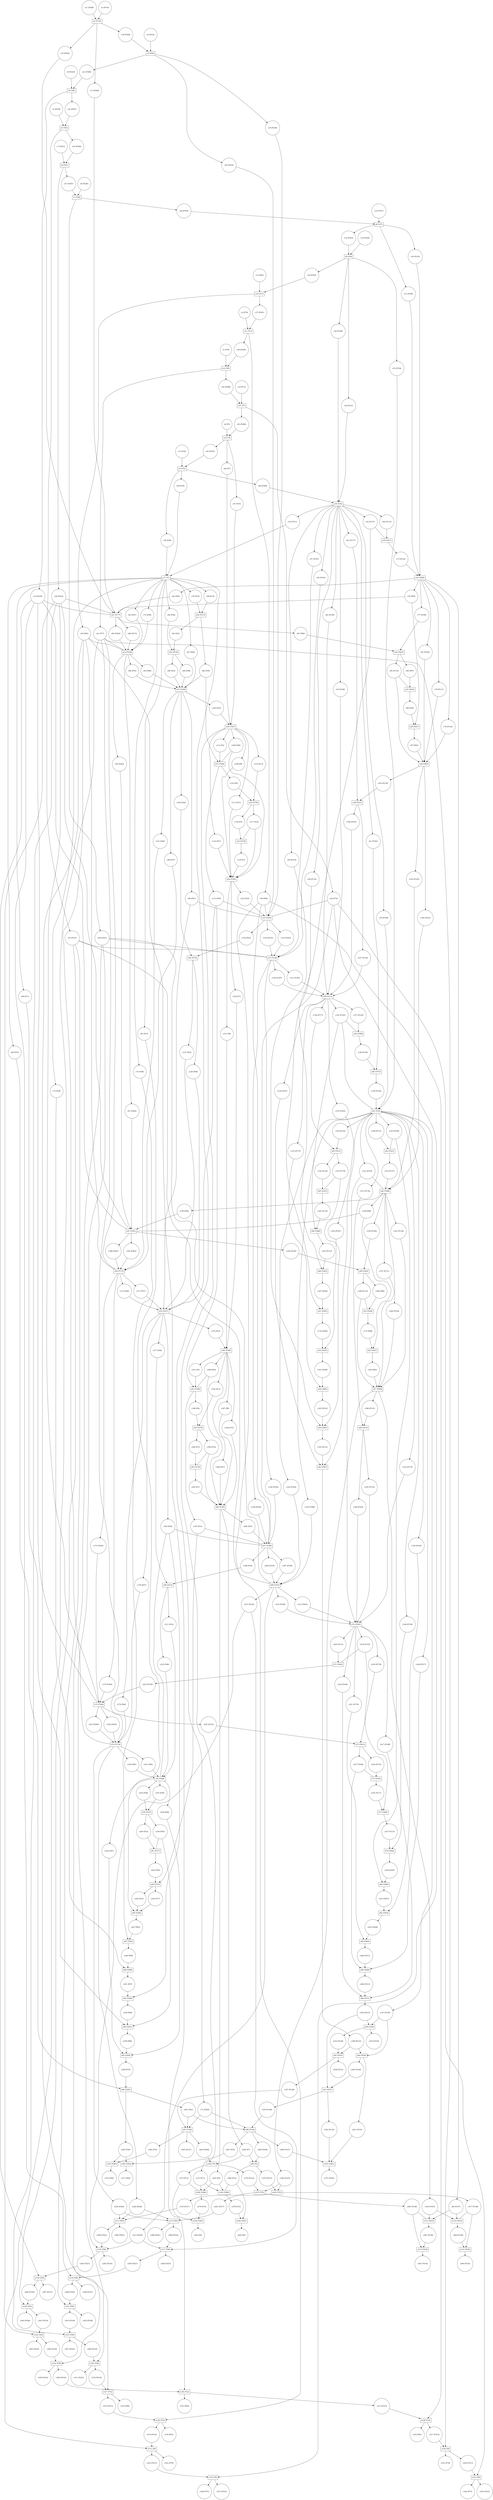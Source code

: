 digraph PetriNet {
// Places
p215 [shape=circle label="c215 (P234)"];
p216 [shape=circle label="c216 (P184)"];
p19 [shape=circle label="c19 (P236)"];
p46 [shape=circle label="c46 (P7)"];
p320 [shape=circle label="c320 (P313)"];
p154 [shape=circle label="c154 (P118)"];
p271 [shape=circle label="c271 (P64)"];
p258 [shape=circle label="c258 (P151)"];
p291 [shape=circle label="c291 (P102)"];
p41 [shape=circle label="c41 (P77)"];
p213 [shape=circle label="c213 (P236)"];
p40 [shape=circle label="c40 (P300)"];
p207 [shape=circle label="c207 (P259)"];
p127 [shape=circle label="c127 (P22)"];
p116 [shape=circle label="c116 (P4)"];
p311 [shape=circle label="c311 (P222)"];
p265 [shape=circle label="c265 (P147)"];
p239 [shape=circle label="c239 (P45)"];
p318 [shape=circle label="c318 (P81)"];
p93 [shape=circle label="c93 (P48)"];
p277 [shape=circle label="c277 (P108)"];
p214 [shape=circle label="c214 (P186)"];
p286 [shape=circle label="c286 (P322)"];
p151 [shape=circle label="c151 (P178)"];
p270 [shape=circle label="c270 (P312)"];
p236 [shape=circle label="c236 (P49)"];
p256 [shape=circle label="c256 (P68)"];
p212 [shape=circle label="c212 (P202)"];
p10 [shape=circle label="c10 (P73)"];
p264 [shape=circle label="c264 (P33)"];
p284 [shape=circle label="c284 (P106)"];
p24 [shape=circle label="c24 (P306)"];
p235 [shape=circle label="c235 (P44)"];
p254 [shape=circle label="c254 (P152)"];
p123 [shape=circle label="c123 (P252)"];
p23 [shape=circle label="c23 (P230)"];
p251 [shape=circle label="c251 (P67)"];
p14 [shape=circle label="c14 (P146)"];
p97 [shape=circle label="c97 (P91)"];
p304 [shape=circle label="c304 (P318)"];
p272 [shape=circle label="c272 (P203)"];
p108 [shape=circle label="c108 (P8)"];
p209 [shape=circle label="c209 (P235)"];
p75 [shape=circle label="c75 (P132)"];
p63 [shape=circle label="c63 (P47)"];
p51 [shape=circle label="c51 (P163)"];
p279 [shape=circle label="c279 (P10)"];
p76 [shape=circle label="c76 (P134)"];
p91 [shape=circle label="c91 (P264)"];
p299 [shape=circle label="c299 (P231)"];
p185 [shape=circle label="c185 (P105)"];
p240 [shape=circle label="c240 (P22)"];
p322 [shape=circle label="c322 (P313)"];
p61 [shape=circle label="c61 (P177)"];
p211 [shape=circle label="c211 (P22)"];
p230 [shape=circle label="c230 (P63)"];
p199 [shape=circle label="c199 (P14)"];
p227 [shape=circle label="c227 (P180)"];
p83 [shape=circle label="c83 (P21)"];
p243 [shape=circle label="c243 (P209)"];
p266 [shape=circle label="c266 (P294)"];
p95 [shape=circle label="c95 (P110)"];
p111 [shape=circle label="c111 (P15)"];
p248 [shape=circle label="c248 (P213)"];
p174 [shape=circle label="c174 (P206)"];
p228 [shape=circle label="c228 (P264)"];
p47 [shape=circle label="c47 (P10)"];
p161 [shape=circle label="c161 (P139)"];
p172 [shape=circle label="c172 (P48)"];
p32 [shape=circle label="c32 (P303)"];
p42 [shape=circle label="c42 (P299)"];
p202 [shape=circle label="c202 (P149)"];
p50 [shape=circle label="c50 (P36)"];
p16 [shape=circle label="c16 (P262)"];
p2 [shape=circle label="c2 (P79)"];
p115 [shape=circle label="c115 (P30)"];
p140 [shape=circle label="c140 (P164)"];
p20 [shape=circle label="c20 (P234)"];
p244 [shape=circle label="c244 (P16)"];
p3 [shape=circle label="c3 (P226)"];
p171 [shape=circle label="c171 (P57)"];
p65 [shape=circle label="c65 (P37)"];
p282 [shape=circle label="c282 (P6)"];
p34 [shape=circle label="c34 (P148)"];
p105 [shape=circle label="c105 (P130)"];
p324 [shape=circle label="c324 (P75)"];
p246 [shape=circle label="c246 (P211)"];
p192 [shape=circle label="c192 (P13)"];
p38 [shape=circle label="c38 (P83)"];
p252 [shape=circle label="c252 (P149)"];
p8 [shape=circle label="c8 (P229)"];
p180 [shape=circle label="c180 (P42)"];
p234 [shape=circle label="c234 (P47)"];
p255 [shape=circle label="c255 (P148)"];
p184 [shape=circle label="c184 (P103)"];
p232 [shape=circle label="c232 (P117)"];
p300 [shape=circle label="c300 (P228)"];
p64 [shape=circle label="c64 (P44)"];
p139 [shape=circle label="c139 (P126)"];
p210 [shape=circle label="c210 (P46)"];
p129 [shape=circle label="c129 (P234)"];
p78 [shape=circle label="c78 (P85)"];
p25 [shape=circle label="c25 (P227)"];
p315 [shape=circle label="c315 (P315)"];
p68 [shape=circle label="c68 (P19)"];
p220 [shape=circle label="c220 (P121)"];
p224 [shape=circle label="c224 (P263)"];
p233 [shape=circle label="c233 (P28)"];
p241 [shape=circle label="c241 (P207)"];
p303 [shape=circle label="c303 (P319)"];
p274 [shape=circle label="c274 (P312)"];
p193 [shape=circle label="c193 (P212)"];
p231 [shape=circle label="c231 (P48)"];
p267 [shape=circle label="c267 (P33)"];
p89 [shape=circle label="c89 (P46)"];
p37 [shape=circle label="c37 (P301)"];
p13 [shape=circle label="c13 (P32)"];
p197 [shape=circle label="c197 (P31)"];
p107 [shape=circle label="c107 (P118)"];
p306 [shape=circle label="c306 (P318)"];
p263 [shape=circle label="c263 (P294)"];
p137 [shape=circle label="c137 (P120)"];
p247 [shape=circle label="c247 (P65)"];
p289 [shape=circle label="c289 (P322)"];
p309 [shape=circle label="c309 (P222)"];
p162 [shape=circle label="c162 (P116)"];
p132 [shape=circle label="c132 (P142)"];
p6 [shape=circle label="c6 (P5)"];
p195 [shape=circle label="c195 (P119)"];
p145 [shape=circle label="c145 (P160)"];
p219 [shape=circle label="c219 (P178)"];
p1 [shape=circle label="c1 (P76)"];
p222 [shape=circle label="c222 (P129)"];
p146 [shape=circle label="c146 (P217)"];
p70 [shape=circle label="c70 (P18)"];
p66 [shape=circle label="c66 (P35)"];
p147 [shape=circle label="c147 (P150)"];
p293 [shape=circle label="c293 (P321)"];
p194 [shape=circle label="c194 (P182)"];
p307 [shape=circle label="c307 (P225)"];
p35 [shape=circle label="c35 (P302)"];
p122 [shape=circle label="c122 (P25)"];
p124 [shape=circle label="c124 (P24)"];
p77 [shape=circle label="c77 (P109)"];
p7 [shape=circle label="c7 (P223)"];
p152 [shape=circle label="c152 (P170)"];
p182 [shape=circle label="c182 (P92)"];
p238 [shape=circle label="c238 (P205)"];
p45 [shape=circle label="c45 (P297)"];
p118 [shape=circle label="c118 (P3)"];
p39 [shape=circle label="c39 (P80)"];
p155 [shape=circle label="c155 (P179)"];
p87 [shape=circle label="c87 (P99)"];
p170 [shape=circle label="c170 (P264)"];
p164 [shape=circle label="c164 (P100)"];
p163 [shape=circle label="c163 (P112)"];
p56 [shape=circle label="c56 (P216)"];
p30 [shape=circle label="c30 (P103)"];
p206 [shape=circle label="c206 (P25)"];
p314 [shape=circle label="c314 (P84)"];
p177 [shape=circle label="c177 (P44)"];
p44 [shape=circle label="c44 (P74)"];
p283 [shape=circle label="c283 (P6)"];
p106 [shape=circle label="c106 (P181)"];
p280 [shape=circle label="c280 (P108)"];
p326 [shape=circle label="c326 (P75)"];
p88 [shape=circle label="c88 (P22)"];
p278 [shape=circle label="c278 (P317)"];
p259 [shape=circle label="c259 (P69)"];
p120 [shape=circle label="c120 (P7)"];
p74 [shape=circle label="c74 (P38)"];
p188 [shape=circle label="c188 (P26)"];
p100 [shape=circle label="c100 (P44)"];
p305 [shape=circle label="c305 (P225)"];
p281 [shape=circle label="c281 (P317)"];
p55 [shape=circle label="c55 (P149)"];
p296 [shape=circle label="c296 (P320)"];
p327 [shape=circle label="c327 (P323)"];
p221 [shape=circle label="c221 (P176)"];
p80 [shape=circle label="c80 (P107)"];
p323 [shape=circle label="c323 (P78)"];
p169 [shape=circle label="c169 (P110)"];
p18 [shape=circle label="c18 (P309)"];
p94 [shape=circle label="c94 (P97)"];
p260 [shape=circle label="c260 (P70)"];
p103 [shape=circle label="c103 (P105)"];
p166 [shape=circle label="c166 (P281)"];
p11 [shape=circle label="c11 (P260)"];
p125 [shape=circle label="c125 (P235)"];
p237 [shape=circle label="c237 (P113)"];
p33 [shape=circle label="c33 (P154)"];
p81 [shape=circle label="c81 (P104)"];
p144 [shape=circle label="c144 (P122)"];
p187 [shape=circle label="c187 (P8)"];
p276 [shape=circle label="c276 (P10)"];
p57 [shape=circle label="c57 (P187)"];
p90 [shape=circle label="c90 (P53)"];
p53 [shape=circle label="c53 (P311)"];
p301 [shape=circle label="c301 (P319)"];
p101 [shape=circle label="c101 (P49)"];
p36 [shape=circle label="c36 (P151)"];
p201 [shape=circle label="c201 (P153)"];
p136 [shape=circle label="c136 (P177)"];
p141 [shape=circle label="c141 (P143)"];
p86 [shape=circle label="c86 (P273)"];
p183 [shape=circle label="c183 (P210)"];
p275 [shape=circle label="c275 (P64)"];
p119 [shape=circle label="c119 (P1)"];
p178 [shape=circle label="c178 (P49)"];
p49 [shape=circle label="c49 (P34)"];
p112 [shape=circle label="c112 (P2)"];
p198 [shape=circle label="c198 (P214)"];
p69 [shape=circle label="c69 (P71)"];
p26 [shape=circle label="c26 (P224)"];
p126 [shape=circle label="c126 (P46)"];
p121 [shape=circle label="c121 (P9)"];
p302 [shape=circle label="c302 (P228)"];
p288 [shape=circle label="c288 (P261)"];
p218 [shape=circle label="c218 (P145)"];
p143 [shape=circle label="c143 (P167)"];
p43 [shape=circle label="c43 (P298)"];
p117 [shape=circle label="c117 (P14)"];
p186 [shape=circle label="c186 (P131)"];
p269 [shape=circle label="c269 (P12)"];
p205 [shape=circle label="c205 (P9)"];
p316 [shape=circle label="c316 (P81)"];
p204 [shape=circle label="c204 (P7)"];
p325 [shape=circle label="c325 (P323)"];
p308 [shape=circle label="c308 (P316)"];
p96 [shape=circle label="c96 (P95)"];
p217 [shape=circle label="c217 (P188)"];
p133 [shape=circle label="c133 (P175)"];
p9 [shape=circle label="c9 (P220)"];
p157 [shape=circle label="c157 (P111)"];
p229 [shape=circle label="c229 (P262)"];
p98 [shape=circle label="c98 (P47)"];
p268 [shape=circle label="c268 (P147)"];
p128 [shape=circle label="c128 (P236)"];
p138 [shape=circle label="c138 (P124)"];
p21 [shape=circle label="c21 (P308)"];
p92 [shape=circle label="c92 (P262)"];
p297 [shape=circle label="c297 (P231)"];
p175 [shape=circle label="c175 (P96)"];
p85 [shape=circle label="c85 (P263)"];
p84 [shape=circle label="c84 (P29)"];
p158 [shape=circle label="c158 (P88)"];
p72 [shape=circle label="c72 (P49)"];
p71 [shape=circle label="c71 (P295)"];
p287 [shape=circle label="c287 (P106)"];
p109 [shape=circle label="c109 (P26)"];
p242 [shape=circle label="c242 (P20)"];
p110 [shape=circle label="c110 (P27)"];
p27 [shape=circle label="c27 (P305)"];
p58 [shape=circle label="c58 (P155)"];
p60 [shape=circle label="c60 (P114)"];
p176 [shape=circle label="c176 (P47)"];
p167 [shape=circle label="c167 (P204)"];
p196 [shape=circle label="c196 (P4)"];
p17 [shape=circle label="c17 (P264)"];
p319 [shape=circle label="c319 (P314)"];
p261 [shape=circle label="c261 (P34)"];
p113 [shape=circle label="c113 (P11)"];
p79 [shape=circle label="c79 (P111)"];
p59 [shape=circle label="c59 (P183)"];
p62 [shape=circle label="c62 (P140)"];
p73 [shape=circle label="c73 (P39)"];
p131 [shape=circle label="c131 (P185)"];
p67 [shape=circle label="c67 (P40)"];
p15 [shape=circle label="c15 (P101)"];
p191 [shape=circle label="c191 (P2)"];
p203 [shape=circle label="c203 (P1)"];
p114 [shape=circle label="c114 (P13)"];
p102 [shape=circle label="c102 (P23)"];
p321 [shape=circle label="c321 (P78)"];
p130 [shape=circle label="c130 (P197)"];
p208 [shape=circle label="c208 (P24)"];
p190 [shape=circle label="c190 (P15)"];
p52 [shape=circle label="c52 (P157)"];
p173 [shape=circle label="c173 (P262)"];
p31 [shape=circle label="c31 (P106)"];
p159 [shape=circle label="c159 (P94)"];
p200 [shape=circle label="c200 (P3)"];
p142 [shape=circle label="c142 (P184)"];
p168 [shape=circle label="c168 (P98)"];
p310 [shape=circle label="c310 (P316)"];
p156 [shape=circle label="c156 (P109)"];
p312 [shape=circle label="c312 (P84)"];
p294 [shape=circle label="c294 (P233)"];
p285 [shape=circle label="c285 (P261)"];
p223 [shape=circle label="c223 (P293)"];
p48 [shape=circle label="c48 (P296)"];
p181 [shape=circle label="c181 (P208)"];
p257 [shape=circle label="c257 (P148)"];
p4 [shape=circle label="c4 (P232)"];
p262 [shape=circle label="c262 (P36)"];
p292 [shape=circle label="c292 (P233)"];
p189 [shape=circle label="c189 (P27)"];
p153 [shape=circle label="c153 (P137)"];
p225 [shape=circle label="c225 (P123)"];
p290 [shape=circle label="c290 (P102)"];
p250 [shape=circle label="c250 (P215)"];
p28 [shape=circle label="c28 (P221)"];
p226 [shape=circle label="c226 (P119)"];
p313 [shape=circle label="c313 (P315)"];
p82 [shape=circle label="c82 (P93)"];
p245 [shape=circle label="c245 (P17)"];
p317 [shape=circle label="c317 (P314)"];
p160 [shape=circle label="c160 (P104)"];
p295 [shape=circle label="c295 (P321)"];
p12 [shape=circle label="c12 (P82)"];
p134 [shape=circle label="c134 (P187)"];
p273 [shape=circle label="c273 (P12)"];
p149 [shape=circle label="c149 (P115)"];
p253 [shape=circle label="c253 (P154)"];
p150 [shape=circle label="c150 (P188)"];
p148 [shape=circle label="c148 (P156)"];
p249 [shape=circle label="c249 (P66)"];
p165 [shape=circle label="c165 (P263)"];
p179 [shape=circle label="c179 (P23)"];
p54 [shape=circle label="c54 (P169)"];
p5 [shape=circle label="c5 (P310)"];
p135 [shape=circle label="c135 (P183)"];
p29 [shape=circle label="c29 (P304)"];
p22 [shape=circle label="c22 (P307)"];
p104 [shape=circle label="c104 (P103)"];
p298 [shape=circle label="c298 (P320)"];
p99 [shape=circle label="c99 (P41)"];
// Transitions
t26 [shape=box label="e26 (T427)"];
t69 [shape=box label="e69 (T162)"];
t44 [shape=box label="e44 (T389)"];
t128 [shape=box label="e128 (T10)"];
t132 [shape=box label="e132 (T6)"];
t30 [shape=box label="e30 (T187)"];
t120 [shape=box label="e120 (T42)"];
t54 [shape=box label="e54 (T453)"];
t34 [shape=box label="e34 (T185)"];
t88 [shape=box label="e88 (T471)"];
t74 [shape=box label="e74 (T176)"];
t5 [shape=box label="e5 (T43)"];
t77 [shape=box label="e77 (T384)"];
t58 [shape=box label="e58 (T186)"];
t29 [shape=box label="e29 (T413)"];
t121 [shape=box label="e121 (T42)"];
t98 [shape=box label="e98 (T156)"];
t130 [shape=box label="e130 (T8)"];
t16 [shape=box label="e16 (T32)"];
t13 [shape=box label="e13 (T7)"];
t92 [shape=box label="e92 (T289)"];
t32 [shape=box label="e32 (T278)"];
t27 [shape=box label="e27 (T190)"];
t68 [shape=box label="e68 (T274)"];
t118 [shape=box label="e118 (T44)"];
t79 [shape=box label="e79 (T275)"];
t51 [shape=box label="e51 (T445)"];
t39 [shape=box label="e39 (T398)"];
t78 [shape=box label="e78 (T444)"];
t94 [shape=box label="e94 (T291)"];
t28 [shape=box label="e28 (T403)"];
t115 [shape=box label="e115 (T434)"];
t109 [shape=box label="e109 (T281)"];
t81 [shape=box label="e81 (T277)"];
t119 [shape=box label="e119 (T44)"];
t72 [shape=box label="e72 (T184)"];
t37 [shape=box label="e37 (T158)"];
t20 [shape=box label="e20 (T273)"];
t15 [shape=box label="e15 (T2)"];
t33 [shape=box label="e33 (T279)"];
t42 [shape=box label="e42 (T421)"];
t129 [shape=box label="e129 (T10)"];
t131 [shape=box label="e131 (T8)"];
t35 [shape=box label="e35 (T165)"];
t18 [shape=box label="e18 (T417)"];
t99 [shape=box label="e99 (T3)"];
t41 [shape=box label="e41 (T18)"];
t85 [shape=box label="e85 (T284)"];
t55 [shape=box label="e55 (T431)"];
t50 [shape=box label="e50 (T172)"];
t76 [shape=box label="e76 (T268)"];
t101 [shape=box label="e101 (T441)"];
t96 [shape=box label="e96 (T282)"];
t60 [shape=box label="e60 (T414)"];
t90 [shape=box label="e90 (T438)"];
t36 [shape=box label="e36 (T274)"];
t12 [shape=box label="e12 (T9)"];
t124 [shape=box label="e124 (T38)"];
t45 [shape=box label="e45 (T415)"];
t14 [shape=box label="e14 (T5)"];
t19 [shape=box label="e19 (T409)"];
t102 [shape=box label="e102 (T3)"];
t43 [shape=box label="e43 (T411)"];
t86 [shape=box label="e86 (T466)"];
t49 [shape=box label="e49 (T424)"];
t25 [shape=box label="e25 (T425)"];
t59 [shape=box label="e59 (T465)"];
t48 [shape=box label="e48 (T443)"];
t122 [shape=box label="e122 (T40)"];
t87 [shape=box label="e87 (T285)"];
t75 [shape=box label="e75 (T416)"];
t70 [shape=box label="e70 (T365)"];
t21 [shape=box label="e21 (T177)"];
t22 [shape=box label="e22 (T276)"];
t91 [shape=box label="e91 (T437)"];
t3 [shape=box label="e3 (T94)"];
t100 [shape=box label="e100 (T283)"];
t73 [shape=box label="e73 (T412)"];
t47 [shape=box label="e47 (T181)"];
t11 [shape=box label="e11 (T11)"];
t6 [shape=box label="e6 (T41)"];
t108 [shape=box label="e108 (T281)"];
t52 [shape=box label="e52 (T426)"];
t66 [shape=box label="e66 (T185)"];
t53 [shape=box label="e53 (T227)"];
t105 [shape=box label="e105 (T35)"];
t9 [shape=box label="e9 (T34)"];
t7 [shape=box label="e7 (T39)"];
t112 [shape=box label="e112 (T433)"];
t107 [shape=box label="e107 (T35)"];
t8 [shape=box label="e8 (T37)"];
t24 [shape=box label="e24 (T423)"];
t95 [shape=box label="e95 (T292)"];
t56 [shape=box label="e56 (T460)"];
t17 [shape=box label="e17 (T1)"];
t103 [shape=box label="e103 (T283)"];
t111 [shape=box label="e111 (T95)"];
t64 [shape=box label="e64 (T436)"];
t84 [shape=box label="e84 (T464)"];
t117 [shape=box label="e117 (T46)"];
t82 [shape=box label="e82 (T454)"];
t38 [shape=box label="e38 (T313)"];
t97 [shape=box label="e97 (T156)"];
t40 [shape=box label="e40 (T373)"];
t89 [shape=box label="e89 (T286)"];
t63 [shape=box label="e63 (T278)"];
t106 [shape=box label="e106 (T280)"];
t126 [shape=box label="e126 (T12)"];
t62 [shape=box label="e62 (T467)"];
t46 [shape=box label="e46 (T380)"];
t123 [shape=box label="e123 (T40)"];
t104 [shape=box label="e104 (T280)"];
t133 [shape=box label="e133 (T6)"];
t71 [shape=box label="e71 (T402)"];
t31 [shape=box label="e31 (T188)"];
t83 [shape=box label="e83 (T272)"];
t114 [shape=box label="e114 (T434)"];
t2 [shape=box label="e2 (T155)"];
t116 [shape=box label="e116 (T46)"];
t110 [shape=box label="e110 (T433)"];
t65 [shape=box label="e65 (T279)"];
t61 [shape=box label="e61 (T189)"];
t57 [shape=box label="e57 (T406)"];
t125 [shape=box label="e125 (T38)"];
t67 [shape=box label="e67 (T168)"];
t23 [shape=box label="e23 (T169)"];
t10 [shape=box label="e10 (T13)"];
t4 [shape=box label="e4 (T45)"];
t113 [shape=box label="e113 (T95)"];
t93 [shape=box label="e93 (T435)"];
t127 [shape=box label="e127 (T12)"];
t80 [shape=box label="e80 (T449)"];
// Edges
p215 -> t116;
p215 -> t117;
p216 -> t88;
p19 -> t35;
p46 -> t30;
p320 -> t132;
p154 -> t45;
p41 -> t130;
p41 -> t131;
p213 -> t116;
p213 -> t117;
p40 -> t12;
p207 -> t69;
p127 -> t53;
p116 -> t32;
p239 -> t94;
p93 -> t27;
p277 -> t114;
p214 -> t70;
p286 -> t116;
p151 -> t60;
p270 -> t105;
p236 -> t95;
p256 -> t94;
p212 -> t70;
p10 -> t13;
p264 -> t103;
p284 -> t114;
p24 -> t6;
p235 -> t79;
p254 -> t101;
p123 -> t37;
p23 -> t118;
p23 -> t119;
p251 -> t92;
p14 -> t9;
p97 -> t28;
p304 -> t124;
p108 -> t34;
p209 -> t69;
p75 -> t19;
p63 -> t23;
p51 -> t40;
p279 -> t109;
p76 -> t28;
p91 -> t47;
p185 -> t110;
p185 -> t112;
p240 -> t81;
p322 -> t133;
p61 -> t29;
p211 -> t76;
p230 -> t76;
p199 -> t66;
p227 -> t86;
p83 -> t22;
p243 -> t84;
p266 -> t99;
p95 -> t28;
p111 -> t34;
p248 -> t88;
p174 -> t54;
p228 -> t111;
p228 -> t113;
p47 -> t30;
p161 -> t57;
p172 -> t53;
p32 -> t9;
p42 -> t13;
p202 -> t91;
p50 -> t17;
p16 -> t21;
p2 -> t11;
p115 -> t61;
p140 -> t82;
p20 -> t35;
p244 -> t85;
p3 -> t5;
p171 -> t53;
p65 -> t85;
p34 -> t16;
p105 -> t29;
p246 -> t86;
p192 -> t63;
p38 -> t126;
p38 -> t127;
p252 -> t93;
p8 -> t4;
p180 -> t92;
p234 -> t95;
p255 -> t98;
p184 -> t105;
p184 -> t107;
p232 -> t77;
p64 -> t22;
p139 -> t41;
p210 -> t76;
p129 -> t67;
p78 -> t26;
p25 -> t120;
p25 -> t121;
p315 -> t129;
p68 -> t20;
p220 -> t71;
p224 -> t74;
p233 -> t79;
p241 -> t82;
p303 -> t123;
p274 -> t107;
p193 -> t62;
p231 -> t76;
p267 -> t100;
p89 -> t27;
p37 -> t11;
p13 -> t15;
p197 -> t83;
p107 -> t38;
p306 -> t125;
p263 -> t102;
p137 -> t39;
p247 -> t87;
p289 -> t117;
p162 -> t46;
p132 -> t46;
p6 -> t14;
p195 -> t70;
p145 -> t80;
p219 -> t73;
p1 -> t12;
p222 -> t72;
p146 -> t86;
p70 -> t20;
p66 -> t96;
p147 -> t64;
p147 -> t90;
p293 -> t118;
p194 -> t70;
p35 -> t10;
p122 -> t35;
p124 -> t36;
p77 -> t24;
p7 -> t6;
p152 -> t70;
p182 -> t57;
p238 -> t80;
p45 -> t15;
p118 -> t33;
p39 -> t128;
p39 -> t129;
p155 -> t59;
p87 -> t24;
p170 -> t72;
p164 -> t49;
p163 -> t48;
p56 -> t59;
p30 -> t19;
p206 -> t67;
p177 -> t68;
p44 -> t132;
p44 -> t133;
p106 -> t38;
p280 -> t115;
p88 -> t27;
p278 -> t111;
p259 -> t95;
p120 -> t58;
p74 -> t87;
p188 -> t66;
p100 -> t36;
p281 -> t113;
p55 -> t41;
p296 -> t120;
p221 -> t84;
p80 -> t110;
p80 -> t112;
p169 -> t57;
p18 -> t3;
p94 -> t25;
p260 -> t96;
p103 -> t44;
p166 -> t50;
p11 -> t2;
p125 -> t37;
p237 -> t78;
p33 -> t41;
p81 -> t28;
p144 -> t43;
p187 -> t66;
p276 -> t108;
p57 -> t37;
p90 -> t27;
p53 -> t17;
p301 -> t122;
p101 -> t50;
p36 -> t16;
p201 -> t101;
p136 -> t43;
p141 -> t70;
p86 -> t23;
p183 -> t59;
p119 -> t34;
p178 -> t74;
p49 -> t17;
p112 -> t31;
p198 -> t64;
p198 -> t93;
p69 -> t94;
p26 -> t122;
p26 -> t123;
p126 -> t53;
p121 -> t58;
p218 -> t77;
p143 -> t54;
p43 -> t14;
p117 -> t34;
p186 -> t60;
p269 -> t108;
p205 -> t104;
p205 -> t106;
p204 -> t99;
p204 -> t102;
p308 -> t126;
p96 -> t26;
p217 -> t88;
p133 -> t56;
p9 -> t7;
p157 -> t57;
p229 -> t111;
p229 -> t113;
p98 -> t50;
p268 -> t101;
p128 -> t67;
p138 -> t40;
p21 -> t4;
p92 -> t47;
p175 -> t55;
p85 -> t23;
p84 -> t31;
p158 -> t55;
p72 -> t23;
p71 -> t98;
p71 -> t97;
p287 -> t115;
p109 -> t34;
p242 -> t83;
p110 -> t34;
p27 -> t7;
p58 -> t48;
p60 -> t18;
p176 -> t74;
p167 -> t51;
p196 -> t63;
p17 -> t21;
p319 -> t131;
p261 -> t98;
p261 -> t97;
p113 -> t104;
p113 -> t106;
p79 -> t28;
p59 -> t37;
p62 -> t38;
p73 -> t89;
p131 -> t38;
p67 -> t27;
p15 -> t8;
p191 -> t61;
p203 -> t66;
p114 -> t32;
p102 -> t30;
p130 -> t38;
p208 -> t68;
p190 -> t66;
p52 -> t51;
p173 -> t72;
p31 -> t19;
p159 -> t47;
p200 -> t65;
p142 -> t69;
p168 -> t52;
p310 -> t127;
p156 -> t49;
p223 -> t74;
p48 -> t16;
p181 -> t56;
p257 -> t97;
p4 -> t3;
p262 -> t100;
p262 -> t103;
p189 -> t66;
p153 -> t44;
p225 -> t73;
p250 -> t90;
p250 -> t91;
p28 -> t124;
p28 -> t125;
p226 -> t75;
p313 -> t128;
p82 -> t21;
p245 -> t85;
p317 -> t130;
p160 -> t57;
p295 -> t119;
p12 -> t10;
p134 -> t62;
p273 -> t109;
p149 -> t42;
p150 -> t69;
p148 -> t78;
p249 -> t89;
p165 -> t50;
p179 -> t58;
p54 -> t38;
p5 -> t2;
p135 -> t62;
p29 -> t8;
p22 -> t5;
p104 -> t44;
p298 -> t121;
p99 -> t53;
t26 -> p97;
t69 -> p212;
t69 -> p213;
t69 -> p214;
t69 -> p215;
p25 -> t69 [dir=none];
p28 -> t69 [dir=none];
t44 -> p161;
t44 -> p157;
t44 -> p158;
t44 -> p159;
t44 -> p156;
t44 -> p160;
p141 -> t44 [dir=none];
t128 -> p316;
t128 -> p317;
t132 -> p324;
t132 -> p325;
t30 -> p108;
t30 -> p111;
t30 -> p112;
t30 -> p109;
t30 -> p110;
t30 -> p113;
t30 -> p114;
t120 -> p300;
t120 -> p301;
t54 -> p181;
t34 -> p120;
t34 -> p121;
t34 -> p122;
t88 -> p250;
t74 -> p228;
t74 -> p229;
t74 -> p230;
t74 -> p231;
p38 -> t74 [dir=none];
p41 -> t74 [dir=none];
t5 -> p24;
t5 -> p25;
t77 -> p237;
t58 -> p192;
t58 -> p188;
t58 -> p187;
t58 -> p191;
t58 -> p190;
t58 -> p189;
t29 -> p106;
t29 -> p107;
t121 -> p302;
t121 -> p303;
t98 -> p266;
t98 -> p267;
t98 -> p268;
t130 -> p320;
t130 -> p321;
t16 -> p51;
t16 -> p61;
t16 -> p56;
t16 -> p55;
t16 -> p57;
t16 -> p53;
t16 -> p58;
t16 -> p60;
t16 -> p59;
t16 -> p62;
t16 -> p52;
t16 -> p54;
t13 -> p43;
t13 -> p44;
t92 -> p256;
t32 -> p117;
t32 -> p118;
t27 -> p100;
t27 -> p101;
t27 -> p98;
t27 -> p102;
t27 -> p99;
p84 -> t27 [dir=none];
t68 -> p210;
t68 -> p211;
t118 -> p296;
t118 -> p297;
t79 -> p239;
t79 -> p240;
t51 -> p174;
t39 -> p138;
p132 -> t39 [dir=none];
t78 -> p238;
t94 -> p259;
t28 -> p103;
t28 -> p104;
t28 -> p105;
t115 -> p291;
t109 -> p283;
t81 -> p242;
p239 -> t81 [dir=none];
t119 -> p298;
t119 -> p299;
t72 -> p223;
t72 -> p224;
t72 -> p225;
p23 -> t72 [dir=none];
p26 -> t72 [dir=none];
t37 -> p128;
t37 -> p129;
t37 -> p130;
t37 -> p131;
p25 -> t37 [dir=none];
p28 -> t37 [dir=none];
t20 -> p83;
t20 -> p84;
t15 -> p48;
t15 -> p49;
t15 -> p50;
t33 -> p119;
p117 -> t33 [dir=none];
t42 -> p153;
p145 -> t42 [dir=none];
t129 -> p318;
t129 -> p319;
t131 -> p322;
t131 -> p323;
t35 -> p123;
t35 -> p124;
t35 -> p125;
p39 -> t35 [dir=none];
p44 -> t35 [dir=none];
p99 -> t35 [dir=none];
p115 -> t35 [dir=none];
t18 -> p75;
p52 -> t18 [dir=none];
t99 -> p269;
t99 -> p270;
t41 -> p151;
t41 -> p140;
t41 -> p145;
t41 -> p146;
t41 -> p147;
t41 -> p152;
t41 -> p144;
t41 -> p141;
t41 -> p143;
t41 -> p142;
t41 -> p149;
t41 -> p150;
t41 -> p148;
p132 -> t41 [dir=none];
t85 -> p247;
t55 -> p182;
t50 -> p170;
t50 -> p171;
t50 -> p172;
t50 -> p173;
p38 -> t50 [dir=none];
p41 -> t50 [dir=none];
t76 -> p233;
t76 -> p234;
t76 -> p235;
t76 -> p236;
p180 -> t76 [dir=none];
t101 -> p272;
t96 -> p261;
t96 -> p262;
t60 -> p194;
t60 -> p195;
t90 -> p252;
t90 -> p253;
t36 -> p126;
t36 -> p127;
t12 -> p41;
t12 -> p42;
t124 -> p308;
t124 -> p309;
t45 -> p162;
p155 -> t45 [dir=none];
t14 -> p45;
t14 -> p46;
t14 -> p47;
t19 -> p76;
t19 -> p78;
t19 -> p77;
t19 -> p80;
t19 -> p81;
t19 -> p79;
t19 -> p82;
t102 -> p273;
t102 -> p274;
t43 -> p154;
t43 -> p155;
t86 -> p248;
t49 -> p168;
t49 -> p169;
t25 -> p96;
p95 -> t25 [dir=none];
t59 -> p193;
t48 -> p167;
t122 -> p304;
t122 -> p305;
t87 -> p249;
t75 -> p232;
p227 -> t75 [dir=none];
t70 -> p216;
t70 -> p220;
t70 -> p219;
t70 -> p221;
t70 -> p218;
t70 -> p217;
t21 -> p85;
t21 -> p86;
t21 -> p87;
p23 -> t21 [dir=none];
p26 -> t21 [dir=none];
p78 -> t21 [dir=none];
t22 -> p88;
t22 -> p89;
t91 -> p254;
t91 -> p255;
t3 -> p19;
t3 -> p20;
t3 -> p21;
t100 -> p271;
t73 -> p226;
t73 -> p227;
t47 -> p164;
t47 -> p165;
t47 -> p166;
p23 -> t47 [dir=none];
p26 -> t47 [dir=none];
p158 -> t47 [dir=none];
t11 -> p39;
t11 -> p40;
t6 -> p26;
t6 -> p27;
t108 -> p282;
t52 -> p175;
p169 -> t52 [dir=none];
t66 -> p204;
t66 -> p205;
t66 -> p206;
t53 -> p180;
t53 -> p177;
t53 -> p178;
t53 -> p176;
t53 -> p179;
p115 -> t53 [dir=none];
t105 -> p277;
t105 -> p278;
t9 -> p33;
t9 -> p34;
t9 -> p35;
t9 -> p36;
t7 -> p28;
t7 -> p29;
t112 -> p287;
p280 -> t112 [dir=none];
t107 -> p280;
t107 -> p281;
t8 -> p30;
t8 -> p31;
t8 -> p32;
t24 -> p94;
t24 -> p95;
t95 -> p260;
t56 -> p183;
t17 -> p63;
t17 -> p65;
t17 -> p64;
t17 -> p68;
t17 -> p70;
t17 -> p66;
t17 -> p74;
t17 -> p69;
t17 -> p72;
t17 -> p71;
t17 -> p73;
t17 -> p67;
t103 -> p275;
t111 -> p285;
t111 -> p286;
t64 -> p201;
t64 -> p202;
t84 -> p246;
t117 -> p294;
t117 -> p295;
t82 -> p243;
t38 -> p137;
t38 -> p132;
t38 -> p136;
t38 -> p133;
t38 -> p134;
t38 -> p135;
t97 -> p263;
t97 -> p264;
t97 -> p265;
t40 -> p139;
t89 -> p251;
t63 -> p199;
t63 -> p200;
t106 -> p279;
p273 -> t106 [dir=none];
t126 -> p312;
t126 -> p313;
t62 -> p198;
t46 -> p163;
t123 -> p306;
t123 -> p307;
t104 -> p276;
p269 -> t104 [dir=none];
t133 -> p326;
t133 -> p327;
t71 -> p222;
p218 -> t71 [dir=none];
t31 -> p115;
t31 -> p116;
p109 -> t31 [dir=none];
t83 -> p244;
t83 -> p245;
t114 -> p290;
t2 -> p16;
t2 -> p17;
t2 -> p18;
t116 -> p292;
t116 -> p293;
t110 -> p284;
p277 -> t110 [dir=none];
t65 -> p203;
p199 -> t65 [dir=none];
t61 -> p196;
t61 -> p197;
p188 -> t61 [dir=none];
t57 -> p184;
t57 -> p185;
t57 -> p186;
t125 -> p310;
t125 -> p311;
t67 -> p207;
t67 -> p208;
t67 -> p209;
p39 -> t67 [dir=none];
p44 -> t67 [dir=none];
p180 -> t67 [dir=none];
p197 -> t67 [dir=none];
t23 -> p90;
t23 -> p91;
t23 -> p92;
t23 -> p93;
p38 -> t23 [dir=none];
p41 -> t23 [dir=none];
t10 -> p37;
t10 -> p38;
t4 -> p22;
t4 -> p23;
t113 -> p288;
t113 -> p289;
t93 -> p257;
t93 -> p258;
t127 -> p314;
t127 -> p315;
t80 -> p241;
}
